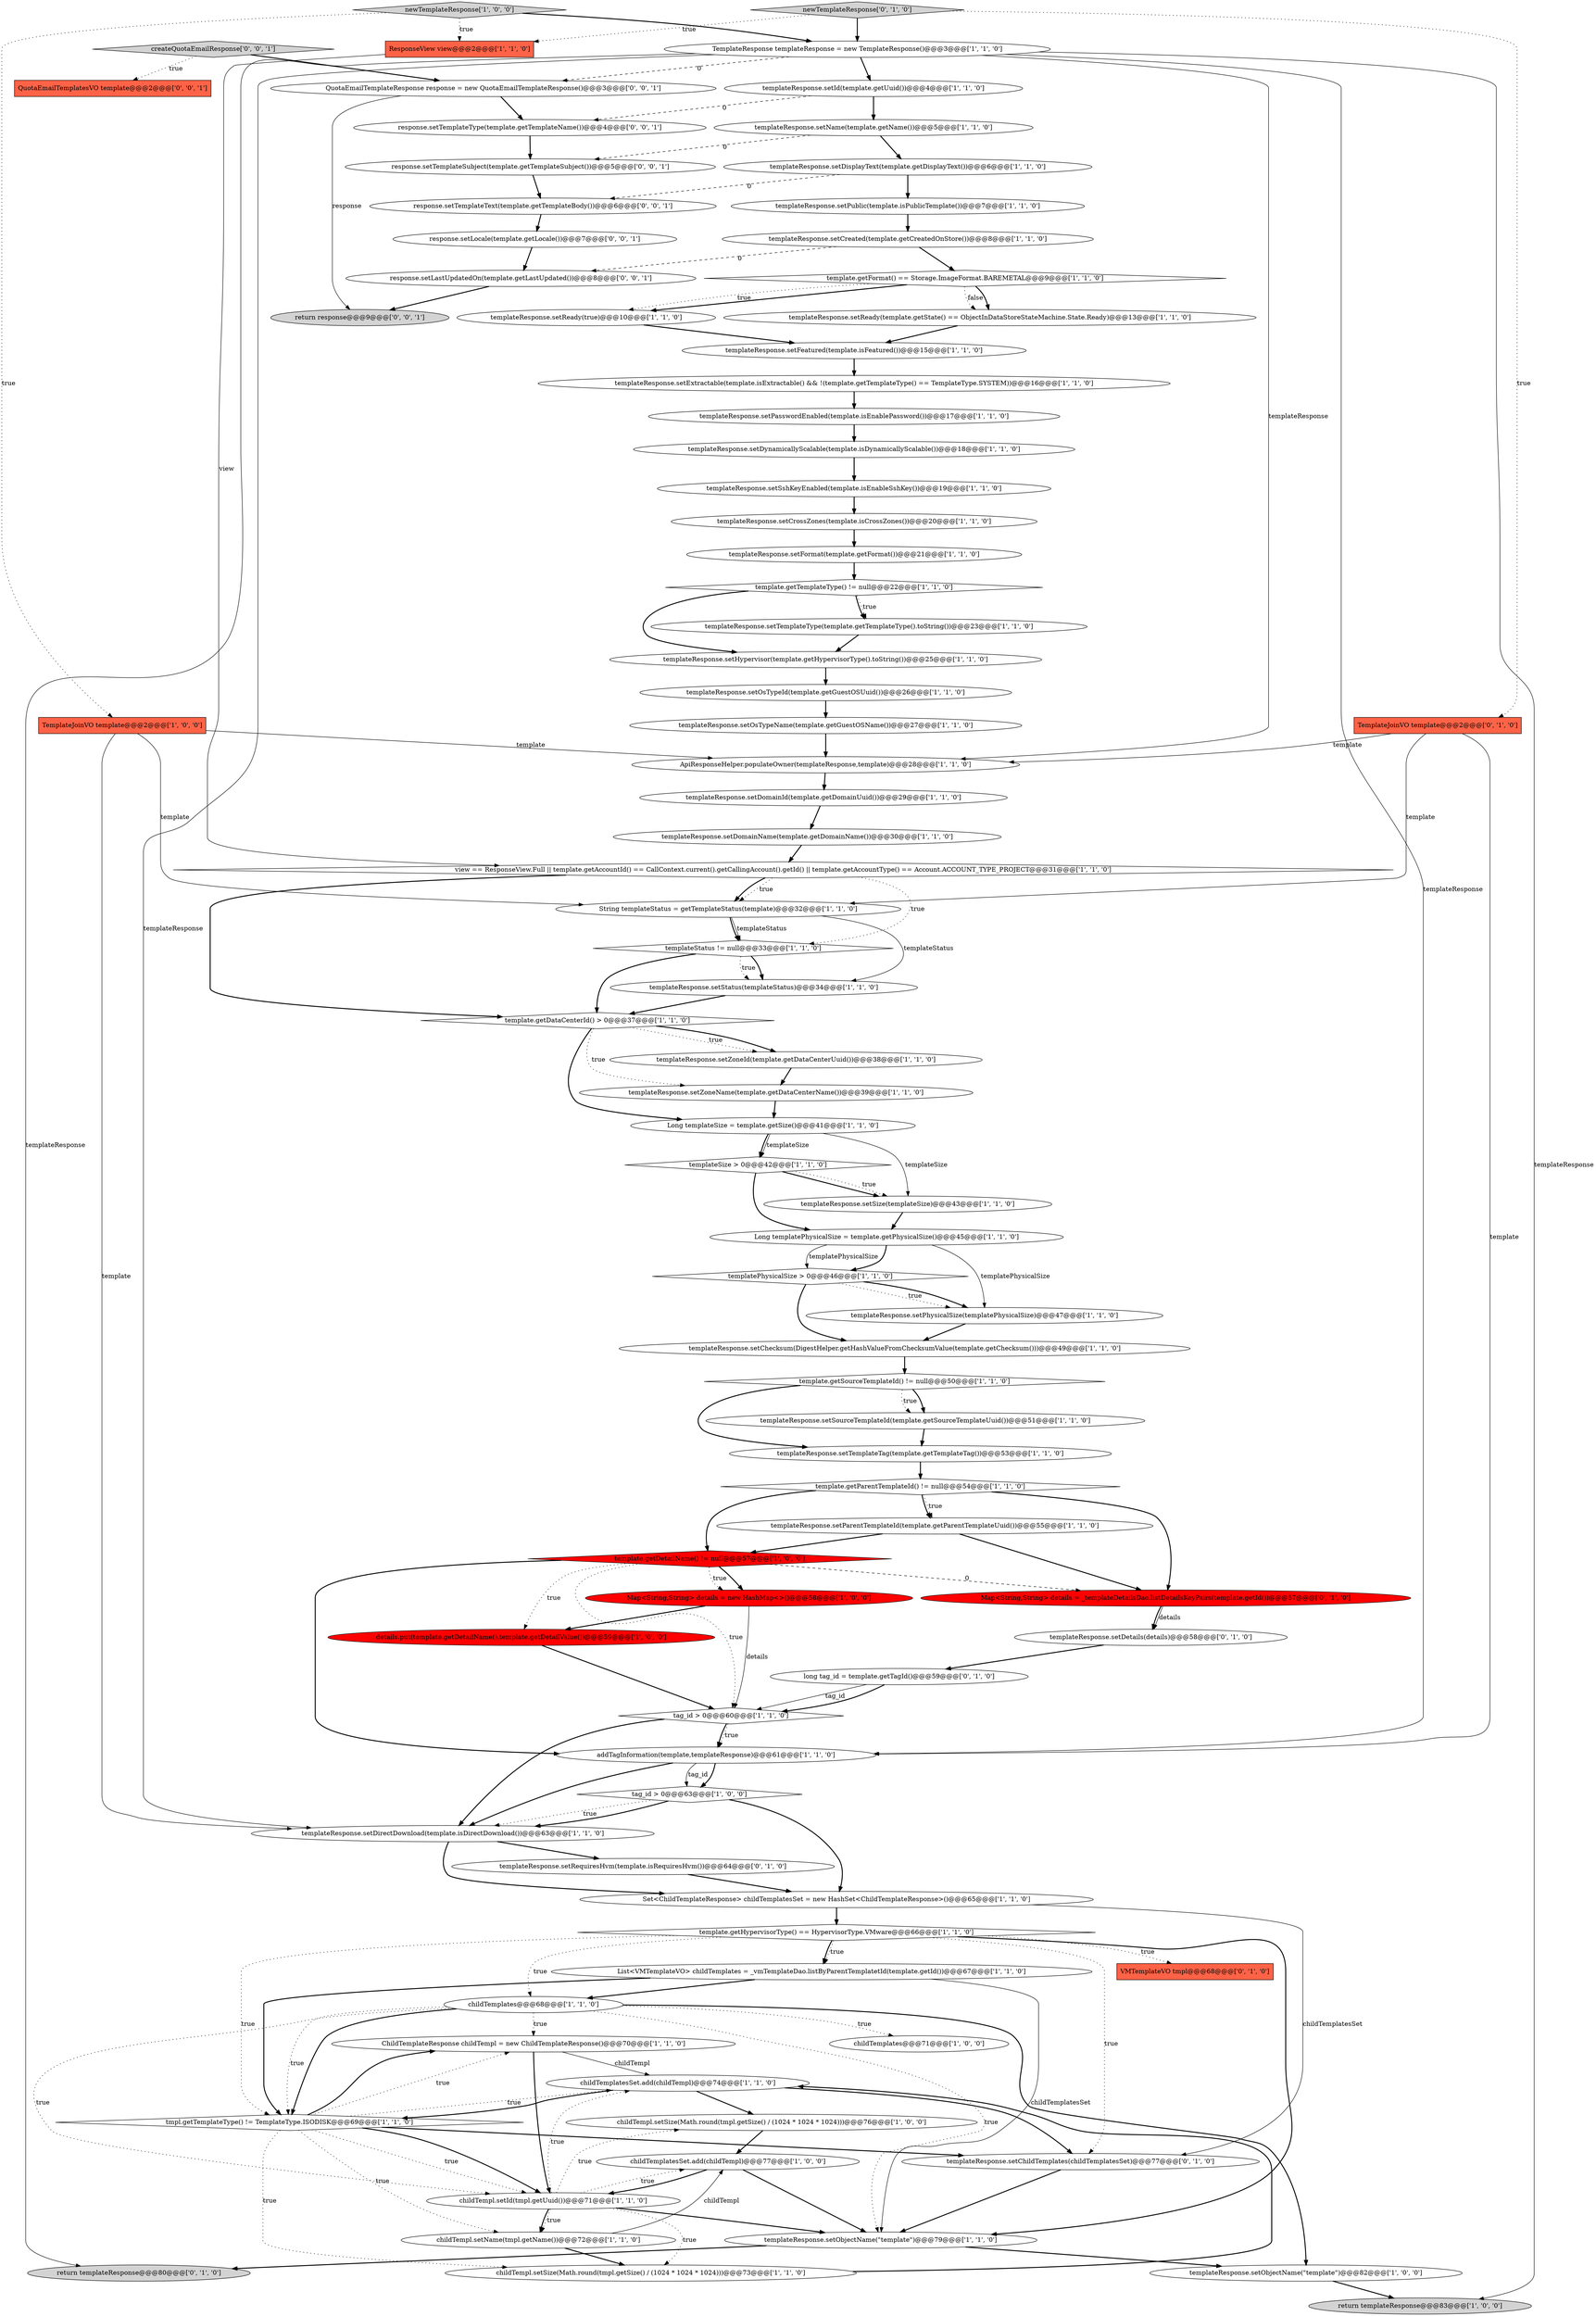 digraph {
20 [style = filled, label = "template.getFormat() == Storage.ImageFormat.BAREMETAL@@@9@@@['1', '1', '0']", fillcolor = white, shape = diamond image = "AAA0AAABBB1BBB"];
84 [style = filled, label = "QuotaEmailTemplateResponse response = new QuotaEmailTemplateResponse()@@@3@@@['0', '0', '1']", fillcolor = white, shape = ellipse image = "AAA0AAABBB3BBB"];
59 [style = filled, label = "tag_id > 0@@@63@@@['1', '0', '0']", fillcolor = white, shape = diamond image = "AAA0AAABBB1BBB"];
73 [style = filled, label = "templateResponse.setRequiresHvm(template.isRequiresHvm())@@@64@@@['0', '1', '0']", fillcolor = white, shape = ellipse image = "AAA0AAABBB2BBB"];
78 [style = filled, label = "response.setTemplateType(template.getTemplateName())@@@4@@@['0', '0', '1']", fillcolor = white, shape = ellipse image = "AAA0AAABBB3BBB"];
18 [style = filled, label = "templateResponse.setSize(templateSize)@@@43@@@['1', '1', '0']", fillcolor = white, shape = ellipse image = "AAA0AAABBB1BBB"];
3 [style = filled, label = "TemplateResponse templateResponse = new TemplateResponse()@@@3@@@['1', '1', '0']", fillcolor = white, shape = ellipse image = "AAA0AAABBB1BBB"];
15 [style = filled, label = "templateResponse.setZoneName(template.getDataCenterName())@@@39@@@['1', '1', '0']", fillcolor = white, shape = ellipse image = "AAA0AAABBB1BBB"];
8 [style = filled, label = "templateResponse.setOsTypeName(template.getGuestOSName())@@@27@@@['1', '1', '0']", fillcolor = white, shape = ellipse image = "AAA0AAABBB1BBB"];
77 [style = filled, label = "templateResponse.setChildTemplates(childTemplatesSet)@@@77@@@['0', '1', '0']", fillcolor = white, shape = ellipse image = "AAA0AAABBB2BBB"];
60 [style = filled, label = "childTemplatesSet.add(childTempl)@@@74@@@['1', '1', '0']", fillcolor = white, shape = ellipse image = "AAA0AAABBB1BBB"];
22 [style = filled, label = "addTagInformation(template,templateResponse)@@@61@@@['1', '1', '0']", fillcolor = white, shape = ellipse image = "AAA0AAABBB1BBB"];
26 [style = filled, label = "childTemplatesSet.add(childTempl)@@@77@@@['1', '0', '0']", fillcolor = white, shape = ellipse image = "AAA0AAABBB1BBB"];
55 [style = filled, label = "templateResponse.setStatus(templateStatus)@@@34@@@['1', '1', '0']", fillcolor = white, shape = ellipse image = "AAA0AAABBB1BBB"];
4 [style = filled, label = "childTempl.setSize(Math.round(tmpl.getSize() / (1024 * 1024 * 1024)))@@@76@@@['1', '0', '0']", fillcolor = white, shape = ellipse image = "AAA0AAABBB1BBB"];
74 [style = filled, label = "return templateResponse@@@80@@@['0', '1', '0']", fillcolor = lightgray, shape = ellipse image = "AAA0AAABBB2BBB"];
43 [style = filled, label = "ChildTemplateResponse childTempl = new ChildTemplateResponse()@@@70@@@['1', '1', '0']", fillcolor = white, shape = ellipse image = "AAA0AAABBB1BBB"];
23 [style = filled, label = "Long templateSize = template.getSize()@@@41@@@['1', '1', '0']", fillcolor = white, shape = ellipse image = "AAA0AAABBB1BBB"];
1 [style = filled, label = "templateResponse.setId(template.getUuid())@@@4@@@['1', '1', '0']", fillcolor = white, shape = ellipse image = "AAA0AAABBB1BBB"];
9 [style = filled, label = "templateResponse.setExtractable(template.isExtractable() && !(template.getTemplateType() == TemplateType.SYSTEM))@@@16@@@['1', '1', '0']", fillcolor = white, shape = ellipse image = "AAA0AAABBB1BBB"];
70 [style = filled, label = "VMTemplateVO tmpl@@@68@@@['0', '1', '0']", fillcolor = tomato, shape = box image = "AAA0AAABBB2BBB"];
29 [style = filled, label = "templateResponse.setObjectName(\"template\")@@@79@@@['1', '1', '0']", fillcolor = white, shape = ellipse image = "AAA0AAABBB1BBB"];
48 [style = filled, label = "String templateStatus = getTemplateStatus(template)@@@32@@@['1', '1', '0']", fillcolor = white, shape = ellipse image = "AAA0AAABBB1BBB"];
63 [style = filled, label = "details.put(template.getDetailName(),template.getDetailValue())@@@59@@@['1', '0', '0']", fillcolor = red, shape = ellipse image = "AAA1AAABBB1BBB"];
32 [style = filled, label = "template.getHypervisorType() == HypervisorType.VMware@@@66@@@['1', '1', '0']", fillcolor = white, shape = diamond image = "AAA0AAABBB1BBB"];
79 [style = filled, label = "response.setLocale(template.getLocale())@@@7@@@['0', '0', '1']", fillcolor = white, shape = ellipse image = "AAA0AAABBB3BBB"];
41 [style = filled, label = "template.getDataCenterId() > 0@@@37@@@['1', '1', '0']", fillcolor = white, shape = diamond image = "AAA0AAABBB1BBB"];
46 [style = filled, label = "templateResponse.setSourceTemplateId(template.getSourceTemplateUuid())@@@51@@@['1', '1', '0']", fillcolor = white, shape = ellipse image = "AAA0AAABBB1BBB"];
17 [style = filled, label = "templateResponse.setDynamicallyScalable(template.isDynamicallyScalable())@@@18@@@['1', '1', '0']", fillcolor = white, shape = ellipse image = "AAA0AAABBB1BBB"];
72 [style = filled, label = "Map<String,String> details = _templateDetailsDao.listDetailsKeyPairs(template.getId())@@@57@@@['0', '1', '0']", fillcolor = red, shape = ellipse image = "AAA1AAABBB2BBB"];
68 [style = filled, label = "ApiResponseHelper.populateOwner(templateResponse,template)@@@28@@@['1', '1', '0']", fillcolor = white, shape = ellipse image = "AAA0AAABBB1BBB"];
6 [style = filled, label = "childTemplates@@@68@@@['1', '1', '0']", fillcolor = white, shape = ellipse image = "AAA0AAABBB1BBB"];
33 [style = filled, label = "childTemplates@@@71@@@['1', '0', '0']", fillcolor = white, shape = ellipse image = "AAA0AAABBB1BBB"];
62 [style = filled, label = "templateResponse.setDirectDownload(template.isDirectDownload())@@@63@@@['1', '1', '0']", fillcolor = white, shape = ellipse image = "AAA0AAABBB1BBB"];
19 [style = filled, label = "template.getSourceTemplateId() != null@@@50@@@['1', '1', '0']", fillcolor = white, shape = diamond image = "AAA0AAABBB1BBB"];
21 [style = filled, label = "template.getDetailName() != null@@@57@@@['1', '0', '0']", fillcolor = red, shape = diamond image = "AAA1AAABBB1BBB"];
5 [style = filled, label = "templateResponse.setHypervisor(template.getHypervisorType().toString())@@@25@@@['1', '1', '0']", fillcolor = white, shape = ellipse image = "AAA0AAABBB1BBB"];
25 [style = filled, label = "templateResponse.setDomainName(template.getDomainName())@@@30@@@['1', '1', '0']", fillcolor = white, shape = ellipse image = "AAA0AAABBB1BBB"];
47 [style = filled, label = "templateResponse.setReady(template.getState() == ObjectInDataStoreStateMachine.State.Ready)@@@13@@@['1', '1', '0']", fillcolor = white, shape = ellipse image = "AAA0AAABBB1BBB"];
44 [style = filled, label = "templateResponse.setCrossZones(template.isCrossZones())@@@20@@@['1', '1', '0']", fillcolor = white, shape = ellipse image = "AAA0AAABBB1BBB"];
7 [style = filled, label = "template.getTemplateType() != null@@@22@@@['1', '1', '0']", fillcolor = white, shape = diamond image = "AAA0AAABBB1BBB"];
38 [style = filled, label = "templateResponse.setDomainId(template.getDomainUuid())@@@29@@@['1', '1', '0']", fillcolor = white, shape = ellipse image = "AAA0AAABBB1BBB"];
64 [style = filled, label = "templateSize > 0@@@42@@@['1', '1', '0']", fillcolor = white, shape = diamond image = "AAA0AAABBB1BBB"];
50 [style = filled, label = "newTemplateResponse['1', '0', '0']", fillcolor = lightgray, shape = diamond image = "AAA0AAABBB1BBB"];
82 [style = filled, label = "return response@@@9@@@['0', '0', '1']", fillcolor = lightgray, shape = ellipse image = "AAA0AAABBB3BBB"];
56 [style = filled, label = "templateResponse.setTemplateType(template.getTemplateType().toString())@@@23@@@['1', '1', '0']", fillcolor = white, shape = ellipse image = "AAA0AAABBB1BBB"];
13 [style = filled, label = "templateResponse.setPublic(template.isPublicTemplate())@@@7@@@['1', '1', '0']", fillcolor = white, shape = ellipse image = "AAA0AAABBB1BBB"];
66 [style = filled, label = "childTempl.setId(tmpl.getUuid())@@@71@@@['1', '1', '0']", fillcolor = white, shape = ellipse image = "AAA0AAABBB1BBB"];
69 [style = filled, label = "TemplateJoinVO template@@@2@@@['0', '1', '0']", fillcolor = tomato, shape = box image = "AAA0AAABBB2BBB"];
31 [style = filled, label = "templateResponse.setSshKeyEnabled(template.isEnableSshKey())@@@19@@@['1', '1', '0']", fillcolor = white, shape = ellipse image = "AAA0AAABBB1BBB"];
53 [style = filled, label = "childTempl.setName(tmpl.getName())@@@72@@@['1', '1', '0']", fillcolor = white, shape = ellipse image = "AAA0AAABBB1BBB"];
65 [style = filled, label = "templateResponse.setName(template.getName())@@@5@@@['1', '1', '0']", fillcolor = white, shape = ellipse image = "AAA0AAABBB1BBB"];
80 [style = filled, label = "response.setTemplateSubject(template.getTemplateSubject())@@@5@@@['0', '0', '1']", fillcolor = white, shape = ellipse image = "AAA0AAABBB3BBB"];
11 [style = filled, label = "templateResponse.setTemplateTag(template.getTemplateTag())@@@53@@@['1', '1', '0']", fillcolor = white, shape = ellipse image = "AAA0AAABBB1BBB"];
39 [style = filled, label = "templateResponse.setOsTypeId(template.getGuestOSUuid())@@@26@@@['1', '1', '0']", fillcolor = white, shape = ellipse image = "AAA0AAABBB1BBB"];
2 [style = filled, label = "templateResponse.setParentTemplateId(template.getParentTemplateUuid())@@@55@@@['1', '1', '0']", fillcolor = white, shape = ellipse image = "AAA0AAABBB1BBB"];
35 [style = filled, label = "templateResponse.setFormat(template.getFormat())@@@21@@@['1', '1', '0']", fillcolor = white, shape = ellipse image = "AAA0AAABBB1BBB"];
30 [style = filled, label = "templateResponse.setObjectName(\"template\")@@@82@@@['1', '0', '0']", fillcolor = white, shape = ellipse image = "AAA0AAABBB1BBB"];
28 [style = filled, label = "view == ResponseView.Full || template.getAccountId() == CallContext.current().getCallingAccount().getId() || template.getAccountType() == Account.ACCOUNT_TYPE_PROJECT@@@31@@@['1', '1', '0']", fillcolor = white, shape = diamond image = "AAA0AAABBB1BBB"];
40 [style = filled, label = "templateStatus != null@@@33@@@['1', '1', '0']", fillcolor = white, shape = diamond image = "AAA0AAABBB1BBB"];
42 [style = filled, label = "Long templatePhysicalSize = template.getPhysicalSize()@@@45@@@['1', '1', '0']", fillcolor = white, shape = ellipse image = "AAA0AAABBB1BBB"];
36 [style = filled, label = "Set<ChildTemplateResponse> childTemplatesSet = new HashSet<ChildTemplateResponse>()@@@65@@@['1', '1', '0']", fillcolor = white, shape = ellipse image = "AAA0AAABBB1BBB"];
49 [style = filled, label = "childTempl.setSize(Math.round(tmpl.getSize() / (1024 * 1024 * 1024)))@@@73@@@['1', '1', '0']", fillcolor = white, shape = ellipse image = "AAA0AAABBB1BBB"];
12 [style = filled, label = "tag_id > 0@@@60@@@['1', '1', '0']", fillcolor = white, shape = diamond image = "AAA0AAABBB1BBB"];
75 [style = filled, label = "long tag_id = template.getTagId()@@@59@@@['0', '1', '0']", fillcolor = white, shape = ellipse image = "AAA0AAABBB2BBB"];
24 [style = filled, label = "templateResponse.setPhysicalSize(templatePhysicalSize)@@@47@@@['1', '1', '0']", fillcolor = white, shape = ellipse image = "AAA0AAABBB1BBB"];
85 [style = filled, label = "response.setLastUpdatedOn(template.getLastUpdated())@@@8@@@['0', '0', '1']", fillcolor = white, shape = ellipse image = "AAA0AAABBB3BBB"];
45 [style = filled, label = "templateResponse.setChecksum(DigestHelper.getHashValueFromChecksumValue(template.getChecksum()))@@@49@@@['1', '1', '0']", fillcolor = white, shape = ellipse image = "AAA0AAABBB1BBB"];
14 [style = filled, label = "tmpl.getTemplateType() != TemplateType.ISODISK@@@69@@@['1', '1', '0']", fillcolor = white, shape = diamond image = "AAA0AAABBB1BBB"];
67 [style = filled, label = "templatePhysicalSize > 0@@@46@@@['1', '1', '0']", fillcolor = white, shape = diamond image = "AAA0AAABBB1BBB"];
81 [style = filled, label = "QuotaEmailTemplatesVO template@@@2@@@['0', '0', '1']", fillcolor = tomato, shape = box image = "AAA0AAABBB3BBB"];
16 [style = filled, label = "return templateResponse@@@83@@@['1', '0', '0']", fillcolor = lightgray, shape = ellipse image = "AAA0AAABBB1BBB"];
76 [style = filled, label = "newTemplateResponse['0', '1', '0']", fillcolor = lightgray, shape = diamond image = "AAA0AAABBB2BBB"];
37 [style = filled, label = "templateResponse.setReady(true)@@@10@@@['1', '1', '0']", fillcolor = white, shape = ellipse image = "AAA0AAABBB1BBB"];
0 [style = filled, label = "List<VMTemplateVO> childTemplates = _vmTemplateDao.listByParentTemplatetId(template.getId())@@@67@@@['1', '1', '0']", fillcolor = white, shape = ellipse image = "AAA0AAABBB1BBB"];
27 [style = filled, label = "templateResponse.setPasswordEnabled(template.isEnablePassword())@@@17@@@['1', '1', '0']", fillcolor = white, shape = ellipse image = "AAA0AAABBB1BBB"];
86 [style = filled, label = "createQuotaEmailResponse['0', '0', '1']", fillcolor = lightgray, shape = diamond image = "AAA0AAABBB3BBB"];
10 [style = filled, label = "TemplateJoinVO template@@@2@@@['1', '0', '0']", fillcolor = tomato, shape = box image = "AAA0AAABBB1BBB"];
61 [style = filled, label = "templateResponse.setFeatured(template.isFeatured())@@@15@@@['1', '1', '0']", fillcolor = white, shape = ellipse image = "AAA0AAABBB1BBB"];
58 [style = filled, label = "template.getParentTemplateId() != null@@@54@@@['1', '1', '0']", fillcolor = white, shape = diamond image = "AAA0AAABBB1BBB"];
54 [style = filled, label = "ResponseView view@@@2@@@['1', '1', '0']", fillcolor = tomato, shape = box image = "AAA0AAABBB1BBB"];
52 [style = filled, label = "templateResponse.setZoneId(template.getDataCenterUuid())@@@38@@@['1', '1', '0']", fillcolor = white, shape = ellipse image = "AAA0AAABBB1BBB"];
57 [style = filled, label = "templateResponse.setCreated(template.getCreatedOnStore())@@@8@@@['1', '1', '0']", fillcolor = white, shape = ellipse image = "AAA0AAABBB1BBB"];
34 [style = filled, label = "Map<String,String> details = new HashMap<>()@@@58@@@['1', '0', '0']", fillcolor = red, shape = ellipse image = "AAA1AAABBB1BBB"];
83 [style = filled, label = "response.setTemplateText(template.getTemplateBody())@@@6@@@['0', '0', '1']", fillcolor = white, shape = ellipse image = "AAA0AAABBB3BBB"];
51 [style = filled, label = "templateResponse.setDisplayText(template.getDisplayText())@@@6@@@['1', '1', '0']", fillcolor = white, shape = ellipse image = "AAA0AAABBB1BBB"];
71 [style = filled, label = "templateResponse.setDetails(details)@@@58@@@['0', '1', '0']", fillcolor = white, shape = ellipse image = "AAA0AAABBB2BBB"];
14->66 [style = bold, label=""];
21->12 [style = dotted, label="true"];
66->4 [style = dotted, label="true"];
41->15 [style = dotted, label="true"];
48->55 [style = solid, label="templateStatus"];
29->30 [style = bold, label=""];
21->63 [style = dotted, label="true"];
10->62 [style = solid, label="template"];
44->35 [style = bold, label=""];
64->18 [style = bold, label=""];
40->55 [style = bold, label=""];
32->0 [style = bold, label=""];
32->0 [style = dotted, label="true"];
3->16 [style = solid, label="templateResponse"];
58->2 [style = dotted, label="true"];
19->11 [style = bold, label=""];
57->20 [style = bold, label=""];
59->62 [style = bold, label=""];
23->18 [style = solid, label="templateSize"];
14->53 [style = dotted, label="true"];
62->73 [style = bold, label=""];
64->42 [style = bold, label=""];
67->24 [style = dotted, label="true"];
65->51 [style = bold, label=""];
76->54 [style = dotted, label="true"];
22->59 [style = bold, label=""];
0->14 [style = bold, label=""];
59->62 [style = dotted, label="true"];
78->80 [style = bold, label=""];
80->83 [style = bold, label=""];
20->37 [style = bold, label=""];
27->17 [style = bold, label=""];
66->29 [style = bold, label=""];
85->82 [style = bold, label=""];
21->72 [style = dashed, label="0"];
84->82 [style = solid, label="response"];
40->55 [style = dotted, label="true"];
42->67 [style = bold, label=""];
86->81 [style = dotted, label="true"];
35->7 [style = bold, label=""];
26->66 [style = bold, label=""];
12->22 [style = bold, label=""];
57->85 [style = dashed, label="0"];
20->47 [style = dotted, label="false"];
54->28 [style = solid, label="view"];
25->28 [style = bold, label=""];
55->41 [style = bold, label=""];
64->18 [style = dotted, label="true"];
5->39 [style = bold, label=""];
36->77 [style = solid, label="childTemplatesSet"];
3->62 [style = solid, label="templateResponse"];
39->8 [style = bold, label=""];
50->3 [style = bold, label=""];
48->40 [style = solid, label="templateStatus"];
58->2 [style = bold, label=""];
76->3 [style = bold, label=""];
84->78 [style = bold, label=""];
37->61 [style = bold, label=""];
71->75 [style = bold, label=""];
3->22 [style = solid, label="templateResponse"];
14->43 [style = bold, label=""];
53->26 [style = solid, label="childTempl"];
13->57 [style = bold, label=""];
60->77 [style = bold, label=""];
7->5 [style = bold, label=""];
6->14 [style = dotted, label="true"];
12->22 [style = dotted, label="true"];
14->77 [style = bold, label=""];
43->60 [style = solid, label="childTempl"];
43->66 [style = bold, label=""];
21->22 [style = bold, label=""];
2->21 [style = bold, label=""];
72->71 [style = bold, label=""];
23->64 [style = solid, label="templateSize"];
6->29 [style = dotted, label="true"];
6->43 [style = dotted, label="true"];
69->22 [style = solid, label="template"];
50->10 [style = dotted, label="true"];
38->25 [style = bold, label=""];
23->64 [style = bold, label=""];
14->66 [style = dotted, label="true"];
19->46 [style = bold, label=""];
6->33 [style = dotted, label="true"];
67->45 [style = bold, label=""];
11->58 [style = bold, label=""];
62->36 [style = bold, label=""];
10->68 [style = solid, label="template"];
83->79 [style = bold, label=""];
52->15 [style = bold, label=""];
66->60 [style = dotted, label="true"];
72->71 [style = solid, label="details"];
3->84 [style = dashed, label="0"];
3->74 [style = solid, label="templateResponse"];
3->1 [style = bold, label=""];
32->6 [style = dotted, label="true"];
69->68 [style = solid, label="template"];
12->62 [style = bold, label=""];
50->54 [style = dotted, label="true"];
7->56 [style = bold, label=""];
47->61 [style = bold, label=""];
21->34 [style = bold, label=""];
56->5 [style = bold, label=""];
32->14 [style = dotted, label="true"];
51->13 [style = bold, label=""];
34->12 [style = solid, label="details"];
28->41 [style = bold, label=""];
24->45 [style = bold, label=""];
9->27 [style = bold, label=""];
86->84 [style = bold, label=""];
63->12 [style = bold, label=""];
14->60 [style = dotted, label="true"];
3->68 [style = solid, label="templateResponse"];
58->72 [style = bold, label=""];
0->29 [style = solid, label="childTemplatesSet"];
20->37 [style = dotted, label="true"];
6->66 [style = dotted, label="true"];
60->14 [style = bold, label=""];
31->44 [style = bold, label=""];
42->67 [style = solid, label="templatePhysicalSize"];
49->60 [style = bold, label=""];
66->53 [style = dotted, label="true"];
6->30 [style = bold, label=""];
1->65 [style = bold, label=""];
41->52 [style = dotted, label="true"];
14->49 [style = dotted, label="true"];
76->69 [style = dotted, label="true"];
1->78 [style = dashed, label="0"];
75->12 [style = solid, label="tag_id"];
60->4 [style = bold, label=""];
2->72 [style = bold, label=""];
51->83 [style = dashed, label="0"];
15->23 [style = bold, label=""];
66->53 [style = bold, label=""];
0->6 [style = bold, label=""];
22->59 [style = solid, label="tag_id"];
17->31 [style = bold, label=""];
26->29 [style = bold, label=""];
66->26 [style = dotted, label="true"];
4->26 [style = bold, label=""];
36->32 [style = bold, label=""];
21->34 [style = dotted, label="true"];
32->77 [style = dotted, label="true"];
14->43 [style = dotted, label="true"];
61->9 [style = bold, label=""];
28->48 [style = dotted, label="true"];
68->38 [style = bold, label=""];
65->80 [style = dashed, label="0"];
20->47 [style = bold, label=""];
48->40 [style = bold, label=""];
79->85 [style = bold, label=""];
46->11 [style = bold, label=""];
41->52 [style = bold, label=""];
32->29 [style = bold, label=""];
6->14 [style = bold, label=""];
53->49 [style = bold, label=""];
73->36 [style = bold, label=""];
42->24 [style = solid, label="templatePhysicalSize"];
7->56 [style = dotted, label="true"];
8->68 [style = bold, label=""];
29->74 [style = bold, label=""];
22->62 [style = bold, label=""];
32->70 [style = dotted, label="true"];
45->19 [style = bold, label=""];
40->41 [style = bold, label=""];
19->46 [style = dotted, label="true"];
66->49 [style = dotted, label="true"];
28->48 [style = bold, label=""];
58->21 [style = bold, label=""];
59->36 [style = bold, label=""];
67->24 [style = bold, label=""];
75->12 [style = bold, label=""];
69->48 [style = solid, label="template"];
41->23 [style = bold, label=""];
30->16 [style = bold, label=""];
10->48 [style = solid, label="template"];
77->29 [style = bold, label=""];
28->40 [style = dotted, label="true"];
18->42 [style = bold, label=""];
34->63 [style = bold, label=""];
}

